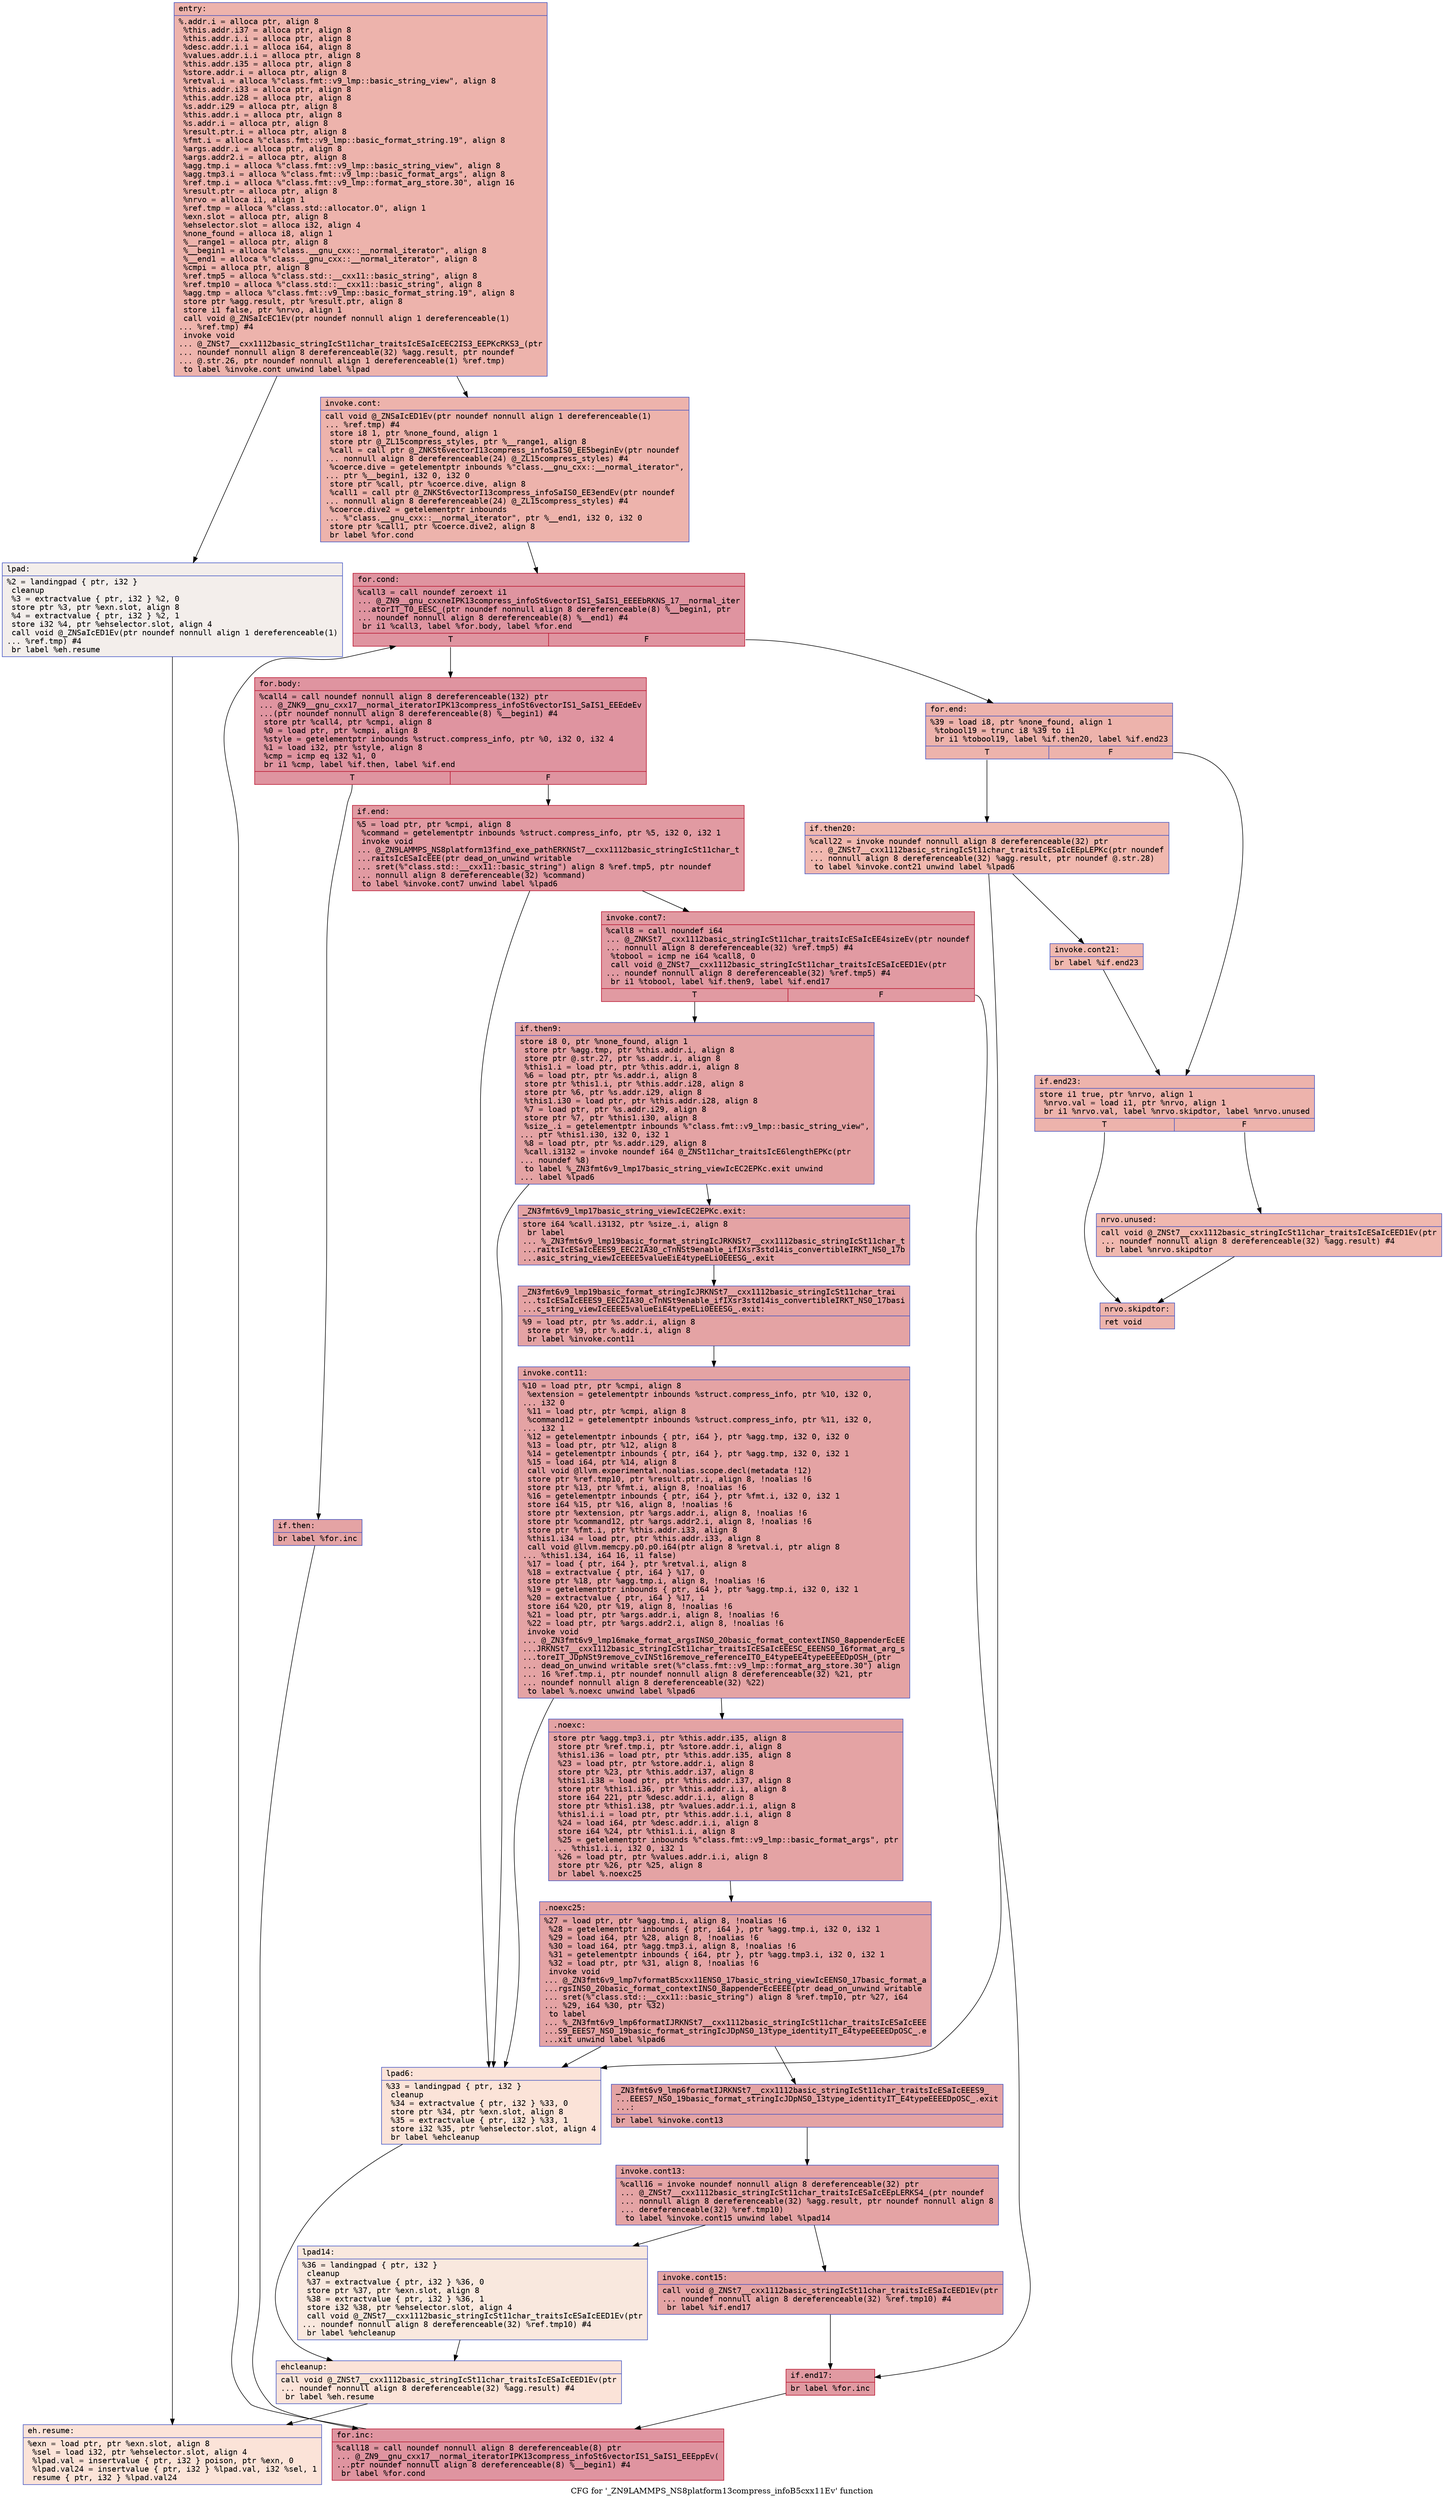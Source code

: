 digraph "CFG for '_ZN9LAMMPS_NS8platform13compress_infoB5cxx11Ev' function" {
	label="CFG for '_ZN9LAMMPS_NS8platform13compress_infoB5cxx11Ev' function";

	Node0x5651cd7b4470 [shape=record,color="#3d50c3ff", style=filled, fillcolor="#d6524470" fontname="Courier",label="{entry:\l|  %.addr.i = alloca ptr, align 8\l  %this.addr.i37 = alloca ptr, align 8\l  %this.addr.i.i = alloca ptr, align 8\l  %desc.addr.i.i = alloca i64, align 8\l  %values.addr.i.i = alloca ptr, align 8\l  %this.addr.i35 = alloca ptr, align 8\l  %store.addr.i = alloca ptr, align 8\l  %retval.i = alloca %\"class.fmt::v9_lmp::basic_string_view\", align 8\l  %this.addr.i33 = alloca ptr, align 8\l  %this.addr.i28 = alloca ptr, align 8\l  %s.addr.i29 = alloca ptr, align 8\l  %this.addr.i = alloca ptr, align 8\l  %s.addr.i = alloca ptr, align 8\l  %result.ptr.i = alloca ptr, align 8\l  %fmt.i = alloca %\"class.fmt::v9_lmp::basic_format_string.19\", align 8\l  %args.addr.i = alloca ptr, align 8\l  %args.addr2.i = alloca ptr, align 8\l  %agg.tmp.i = alloca %\"class.fmt::v9_lmp::basic_string_view\", align 8\l  %agg.tmp3.i = alloca %\"class.fmt::v9_lmp::basic_format_args\", align 8\l  %ref.tmp.i = alloca %\"class.fmt::v9_lmp::format_arg_store.30\", align 16\l  %result.ptr = alloca ptr, align 8\l  %nrvo = alloca i1, align 1\l  %ref.tmp = alloca %\"class.std::allocator.0\", align 1\l  %exn.slot = alloca ptr, align 8\l  %ehselector.slot = alloca i32, align 4\l  %none_found = alloca i8, align 1\l  %__range1 = alloca ptr, align 8\l  %__begin1 = alloca %\"class.__gnu_cxx::__normal_iterator\", align 8\l  %__end1 = alloca %\"class.__gnu_cxx::__normal_iterator\", align 8\l  %cmpi = alloca ptr, align 8\l  %ref.tmp5 = alloca %\"class.std::__cxx11::basic_string\", align 8\l  %ref.tmp10 = alloca %\"class.std::__cxx11::basic_string\", align 8\l  %agg.tmp = alloca %\"class.fmt::v9_lmp::basic_format_string.19\", align 8\l  store ptr %agg.result, ptr %result.ptr, align 8\l  store i1 false, ptr %nrvo, align 1\l  call void @_ZNSaIcEC1Ev(ptr noundef nonnull align 1 dereferenceable(1)\l... %ref.tmp) #4\l  invoke void\l... @_ZNSt7__cxx1112basic_stringIcSt11char_traitsIcESaIcEEC2IS3_EEPKcRKS3_(ptr\l... noundef nonnull align 8 dereferenceable(32) %agg.result, ptr noundef\l... @.str.26, ptr noundef nonnull align 1 dereferenceable(1) %ref.tmp)\l          to label %invoke.cont unwind label %lpad\l}"];
	Node0x5651cd7b4470 -> Node0x5651cd7b5f20[tooltip="entry -> invoke.cont\nProbability 100.00%" ];
	Node0x5651cd7b4470 -> Node0x5651cd7b5fa0[tooltip="entry -> lpad\nProbability 0.00%" ];
	Node0x5651cd7b5f20 [shape=record,color="#3d50c3ff", style=filled, fillcolor="#d6524470" fontname="Courier",label="{invoke.cont:\l|  call void @_ZNSaIcED1Ev(ptr noundef nonnull align 1 dereferenceable(1)\l... %ref.tmp) #4\l  store i8 1, ptr %none_found, align 1\l  store ptr @_ZL15compress_styles, ptr %__range1, align 8\l  %call = call ptr @_ZNKSt6vectorI13compress_infoSaIS0_EE5beginEv(ptr noundef\l... nonnull align 8 dereferenceable(24) @_ZL15compress_styles) #4\l  %coerce.dive = getelementptr inbounds %\"class.__gnu_cxx::__normal_iterator\",\l... ptr %__begin1, i32 0, i32 0\l  store ptr %call, ptr %coerce.dive, align 8\l  %call1 = call ptr @_ZNKSt6vectorI13compress_infoSaIS0_EE3endEv(ptr noundef\l... nonnull align 8 dereferenceable(24) @_ZL15compress_styles) #4\l  %coerce.dive2 = getelementptr inbounds\l... %\"class.__gnu_cxx::__normal_iterator\", ptr %__end1, i32 0, i32 0\l  store ptr %call1, ptr %coerce.dive2, align 8\l  br label %for.cond\l}"];
	Node0x5651cd7b5f20 -> Node0x5651cd7b6b40[tooltip="invoke.cont -> for.cond\nProbability 100.00%" ];
	Node0x5651cd7b6b40 [shape=record,color="#b70d28ff", style=filled, fillcolor="#b70d2870" fontname="Courier",label="{for.cond:\l|  %call3 = call noundef zeroext i1\l... @_ZN9__gnu_cxxneIPK13compress_infoSt6vectorIS1_SaIS1_EEEEbRKNS_17__normal_iter\l...atorIT_T0_EESC_(ptr noundef nonnull align 8 dereferenceable(8) %__begin1, ptr\l... noundef nonnull align 8 dereferenceable(8) %__end1) #4\l  br i1 %call3, label %for.body, label %for.end\l|{<s0>T|<s1>F}}"];
	Node0x5651cd7b6b40:s0 -> Node0x5651cd7b6f30[tooltip="for.cond -> for.body\nProbability 96.88%" ];
	Node0x5651cd7b6b40:s1 -> Node0x5651cd7b7010[tooltip="for.cond -> for.end\nProbability 3.12%" ];
	Node0x5651cd7b6f30 [shape=record,color="#b70d28ff", style=filled, fillcolor="#b70d2870" fontname="Courier",label="{for.body:\l|  %call4 = call noundef nonnull align 8 dereferenceable(132) ptr\l... @_ZNK9__gnu_cxx17__normal_iteratorIPK13compress_infoSt6vectorIS1_SaIS1_EEEdeEv\l...(ptr noundef nonnull align 8 dereferenceable(8) %__begin1) #4\l  store ptr %call4, ptr %cmpi, align 8\l  %0 = load ptr, ptr %cmpi, align 8\l  %style = getelementptr inbounds %struct.compress_info, ptr %0, i32 0, i32 4\l  %1 = load i32, ptr %style, align 8\l  %cmp = icmp eq i32 %1, 0\l  br i1 %cmp, label %if.then, label %if.end\l|{<s0>T|<s1>F}}"];
	Node0x5651cd7b6f30:s0 -> Node0x5651cd7b7710[tooltip="for.body -> if.then\nProbability 37.50%" ];
	Node0x5651cd7b6f30:s1 -> Node0x5651cd7b5420[tooltip="for.body -> if.end\nProbability 62.50%" ];
	Node0x5651cd7b7710 [shape=record,color="#3d50c3ff", style=filled, fillcolor="#c32e3170" fontname="Courier",label="{if.then:\l|  br label %for.inc\l}"];
	Node0x5651cd7b7710 -> Node0x5651cd7b55a0[tooltip="if.then -> for.inc\nProbability 100.00%" ];
	Node0x5651cd7b5fa0 [shape=record,color="#3d50c3ff", style=filled, fillcolor="#e5d8d170" fontname="Courier",label="{lpad:\l|  %2 = landingpad \{ ptr, i32 \}\l          cleanup\l  %3 = extractvalue \{ ptr, i32 \} %2, 0\l  store ptr %3, ptr %exn.slot, align 8\l  %4 = extractvalue \{ ptr, i32 \} %2, 1\l  store i32 %4, ptr %ehselector.slot, align 4\l  call void @_ZNSaIcED1Ev(ptr noundef nonnull align 1 dereferenceable(1)\l... %ref.tmp) #4\l  br label %eh.resume\l}"];
	Node0x5651cd7b5fa0 -> Node0x5651cd7b8080[tooltip="lpad -> eh.resume\nProbability 100.00%" ];
	Node0x5651cd7b5420 [shape=record,color="#b70d28ff", style=filled, fillcolor="#bb1b2c70" fontname="Courier",label="{if.end:\l|  %5 = load ptr, ptr %cmpi, align 8\l  %command = getelementptr inbounds %struct.compress_info, ptr %5, i32 0, i32 1\l  invoke void\l... @_ZN9LAMMPS_NS8platform13find_exe_pathERKNSt7__cxx1112basic_stringIcSt11char_t\l...raitsIcESaIcEEE(ptr dead_on_unwind writable\l... sret(%\"class.std::__cxx11::basic_string\") align 8 %ref.tmp5, ptr noundef\l... nonnull align 8 dereferenceable(32) %command)\l          to label %invoke.cont7 unwind label %lpad6\l}"];
	Node0x5651cd7b5420 -> Node0x5651cd7b8350[tooltip="if.end -> invoke.cont7\nProbability 100.00%" ];
	Node0x5651cd7b5420 -> Node0x5651cd7b83a0[tooltip="if.end -> lpad6\nProbability 0.00%" ];
	Node0x5651cd7b8350 [shape=record,color="#b70d28ff", style=filled, fillcolor="#bb1b2c70" fontname="Courier",label="{invoke.cont7:\l|  %call8 = call noundef i64\l... @_ZNKSt7__cxx1112basic_stringIcSt11char_traitsIcESaIcEE4sizeEv(ptr noundef\l... nonnull align 8 dereferenceable(32) %ref.tmp5) #4\l  %tobool = icmp ne i64 %call8, 0\l  call void @_ZNSt7__cxx1112basic_stringIcSt11char_traitsIcESaIcEED1Ev(ptr\l... noundef nonnull align 8 dereferenceable(32) %ref.tmp5) #4\l  br i1 %tobool, label %if.then9, label %if.end17\l|{<s0>T|<s1>F}}"];
	Node0x5651cd7b8350:s0 -> Node0x5651cd7b8750[tooltip="invoke.cont7 -> if.then9\nProbability 62.50%" ];
	Node0x5651cd7b8350:s1 -> Node0x5651cd7b8bd0[tooltip="invoke.cont7 -> if.end17\nProbability 37.50%" ];
	Node0x5651cd7b8750 [shape=record,color="#3d50c3ff", style=filled, fillcolor="#c32e3170" fontname="Courier",label="{if.then9:\l|  store i8 0, ptr %none_found, align 1\l  store ptr %agg.tmp, ptr %this.addr.i, align 8\l  store ptr @.str.27, ptr %s.addr.i, align 8\l  %this1.i = load ptr, ptr %this.addr.i, align 8\l  %6 = load ptr, ptr %s.addr.i, align 8\l  store ptr %this1.i, ptr %this.addr.i28, align 8\l  store ptr %6, ptr %s.addr.i29, align 8\l  %this1.i30 = load ptr, ptr %this.addr.i28, align 8\l  %7 = load ptr, ptr %s.addr.i29, align 8\l  store ptr %7, ptr %this1.i30, align 8\l  %size_.i = getelementptr inbounds %\"class.fmt::v9_lmp::basic_string_view\",\l... ptr %this1.i30, i32 0, i32 1\l  %8 = load ptr, ptr %s.addr.i29, align 8\l  %call.i3132 = invoke noundef i64 @_ZNSt11char_traitsIcE6lengthEPKc(ptr\l... noundef %8)\l          to label %_ZN3fmt6v9_lmp17basic_string_viewIcEC2EPKc.exit unwind\l... label %lpad6\l}"];
	Node0x5651cd7b8750 -> Node0x5651cd7b94e0[tooltip="if.then9 -> _ZN3fmt6v9_lmp17basic_string_viewIcEC2EPKc.exit\nProbability 100.00%" ];
	Node0x5651cd7b8750 -> Node0x5651cd7b83a0[tooltip="if.then9 -> lpad6\nProbability 0.00%" ];
	Node0x5651cd7b94e0 [shape=record,color="#3d50c3ff", style=filled, fillcolor="#c32e3170" fontname="Courier",label="{_ZN3fmt6v9_lmp17basic_string_viewIcEC2EPKc.exit:\l|  store i64 %call.i3132, ptr %size_.i, align 8\l  br label\l... %_ZN3fmt6v9_lmp19basic_format_stringIcJRKNSt7__cxx1112basic_stringIcSt11char_t\l...raitsIcESaIcEEES9_EEC2IA30_cTnNSt9enable_ifIXsr3std14is_convertibleIRKT_NS0_17b\l...asic_string_viewIcEEEE5valueEiE4typeELi0EEESG_.exit\l}"];
	Node0x5651cd7b94e0 -> Node0x5651cd7b9740[tooltip="_ZN3fmt6v9_lmp17basic_string_viewIcEC2EPKc.exit -> _ZN3fmt6v9_lmp19basic_format_stringIcJRKNSt7__cxx1112basic_stringIcSt11char_traitsIcESaIcEEES9_EEC2IA30_cTnNSt9enable_ifIXsr3std14is_convertibleIRKT_NS0_17basic_string_viewIcEEEE5valueEiE4typeELi0EEESG_.exit\nProbability 100.00%" ];
	Node0x5651cd7b9740 [shape=record,color="#3d50c3ff", style=filled, fillcolor="#c32e3170" fontname="Courier",label="{_ZN3fmt6v9_lmp19basic_format_stringIcJRKNSt7__cxx1112basic_stringIcSt11char_trai\l...tsIcESaIcEEES9_EEC2IA30_cTnNSt9enable_ifIXsr3std14is_convertibleIRKT_NS0_17basi\l...c_string_viewIcEEEE5valueEiE4typeELi0EEESG_.exit:\l|  %9 = load ptr, ptr %s.addr.i, align 8\l  store ptr %9, ptr %.addr.i, align 8\l  br label %invoke.cont11\l}"];
	Node0x5651cd7b9740 -> Node0x5651cd7b99a0[tooltip="_ZN3fmt6v9_lmp19basic_format_stringIcJRKNSt7__cxx1112basic_stringIcSt11char_traitsIcESaIcEEES9_EEC2IA30_cTnNSt9enable_ifIXsr3std14is_convertibleIRKT_NS0_17basic_string_viewIcEEEE5valueEiE4typeELi0EEESG_.exit -> invoke.cont11\nProbability 100.00%" ];
	Node0x5651cd7b99a0 [shape=record,color="#3d50c3ff", style=filled, fillcolor="#c32e3170" fontname="Courier",label="{invoke.cont11:\l|  %10 = load ptr, ptr %cmpi, align 8\l  %extension = getelementptr inbounds %struct.compress_info, ptr %10, i32 0,\l... i32 0\l  %11 = load ptr, ptr %cmpi, align 8\l  %command12 = getelementptr inbounds %struct.compress_info, ptr %11, i32 0,\l... i32 1\l  %12 = getelementptr inbounds \{ ptr, i64 \}, ptr %agg.tmp, i32 0, i32 0\l  %13 = load ptr, ptr %12, align 8\l  %14 = getelementptr inbounds \{ ptr, i64 \}, ptr %agg.tmp, i32 0, i32 1\l  %15 = load i64, ptr %14, align 8\l  call void @llvm.experimental.noalias.scope.decl(metadata !12)\l  store ptr %ref.tmp10, ptr %result.ptr.i, align 8, !noalias !6\l  store ptr %13, ptr %fmt.i, align 8, !noalias !6\l  %16 = getelementptr inbounds \{ ptr, i64 \}, ptr %fmt.i, i32 0, i32 1\l  store i64 %15, ptr %16, align 8, !noalias !6\l  store ptr %extension, ptr %args.addr.i, align 8, !noalias !6\l  store ptr %command12, ptr %args.addr2.i, align 8, !noalias !6\l  store ptr %fmt.i, ptr %this.addr.i33, align 8\l  %this1.i34 = load ptr, ptr %this.addr.i33, align 8\l  call void @llvm.memcpy.p0.p0.i64(ptr align 8 %retval.i, ptr align 8\l... %this1.i34, i64 16, i1 false)\l  %17 = load \{ ptr, i64 \}, ptr %retval.i, align 8\l  %18 = extractvalue \{ ptr, i64 \} %17, 0\l  store ptr %18, ptr %agg.tmp.i, align 8, !noalias !6\l  %19 = getelementptr inbounds \{ ptr, i64 \}, ptr %agg.tmp.i, i32 0, i32 1\l  %20 = extractvalue \{ ptr, i64 \} %17, 1\l  store i64 %20, ptr %19, align 8, !noalias !6\l  %21 = load ptr, ptr %args.addr.i, align 8, !noalias !6\l  %22 = load ptr, ptr %args.addr2.i, align 8, !noalias !6\l  invoke void\l... @_ZN3fmt6v9_lmp16make_format_argsINS0_20basic_format_contextINS0_8appenderEcEE\l...JRKNSt7__cxx1112basic_stringIcSt11char_traitsIcESaIcEEESC_EEENS0_16format_arg_s\l...toreIT_JDpNSt9remove_cvINSt16remove_referenceIT0_E4typeEE4typeEEEEDpOSH_(ptr\l... dead_on_unwind writable sret(%\"class.fmt::v9_lmp::format_arg_store.30\") align\l... 16 %ref.tmp.i, ptr noundef nonnull align 8 dereferenceable(32) %21, ptr\l... noundef nonnull align 8 dereferenceable(32) %22)\l          to label %.noexc unwind label %lpad6\l}"];
	Node0x5651cd7b99a0 -> Node0x5651cd7bb410[tooltip="invoke.cont11 -> .noexc\nProbability 100.00%" ];
	Node0x5651cd7b99a0 -> Node0x5651cd7b83a0[tooltip="invoke.cont11 -> lpad6\nProbability 0.00%" ];
	Node0x5651cd7bb410 [shape=record,color="#3d50c3ff", style=filled, fillcolor="#c32e3170" fontname="Courier",label="{.noexc:\l|  store ptr %agg.tmp3.i, ptr %this.addr.i35, align 8\l  store ptr %ref.tmp.i, ptr %store.addr.i, align 8\l  %this1.i36 = load ptr, ptr %this.addr.i35, align 8\l  %23 = load ptr, ptr %store.addr.i, align 8\l  store ptr %23, ptr %this.addr.i37, align 8\l  %this1.i38 = load ptr, ptr %this.addr.i37, align 8\l  store ptr %this1.i36, ptr %this.addr.i.i, align 8\l  store i64 221, ptr %desc.addr.i.i, align 8\l  store ptr %this1.i38, ptr %values.addr.i.i, align 8\l  %this1.i.i = load ptr, ptr %this.addr.i.i, align 8\l  %24 = load i64, ptr %desc.addr.i.i, align 8\l  store i64 %24, ptr %this1.i.i, align 8\l  %25 = getelementptr inbounds %\"class.fmt::v9_lmp::basic_format_args\", ptr\l... %this1.i.i, i32 0, i32 1\l  %26 = load ptr, ptr %values.addr.i.i, align 8\l  store ptr %26, ptr %25, align 8\l  br label %.noexc25\l}"];
	Node0x5651cd7bb410 -> Node0x5651cd7bc170[tooltip=".noexc -> .noexc25\nProbability 100.00%" ];
	Node0x5651cd7bc170 [shape=record,color="#3d50c3ff", style=filled, fillcolor="#c32e3170" fontname="Courier",label="{.noexc25:\l|  %27 = load ptr, ptr %agg.tmp.i, align 8, !noalias !6\l  %28 = getelementptr inbounds \{ ptr, i64 \}, ptr %agg.tmp.i, i32 0, i32 1\l  %29 = load i64, ptr %28, align 8, !noalias !6\l  %30 = load i64, ptr %agg.tmp3.i, align 8, !noalias !6\l  %31 = getelementptr inbounds \{ i64, ptr \}, ptr %agg.tmp3.i, i32 0, i32 1\l  %32 = load ptr, ptr %31, align 8, !noalias !6\l  invoke void\l... @_ZN3fmt6v9_lmp7vformatB5cxx11ENS0_17basic_string_viewIcEENS0_17basic_format_a\l...rgsINS0_20basic_format_contextINS0_8appenderEcEEEE(ptr dead_on_unwind writable\l... sret(%\"class.std::__cxx11::basic_string\") align 8 %ref.tmp10, ptr %27, i64\l... %29, i64 %30, ptr %32)\l          to label\l... %_ZN3fmt6v9_lmp6formatIJRKNSt7__cxx1112basic_stringIcSt11char_traitsIcESaIcEEE\l...S9_EEES7_NS0_19basic_format_stringIcJDpNS0_13type_identityIT_E4typeEEEEDpOSC_.e\l...xit unwind label %lpad6\l}"];
	Node0x5651cd7bc170 -> Node0x5651cd7bc6f0[tooltip=".noexc25 -> _ZN3fmt6v9_lmp6formatIJRKNSt7__cxx1112basic_stringIcSt11char_traitsIcESaIcEEES9_EEES7_NS0_19basic_format_stringIcJDpNS0_13type_identityIT_E4typeEEEEDpOSC_.exit\nProbability 100.00%" ];
	Node0x5651cd7bc170 -> Node0x5651cd7b83a0[tooltip=".noexc25 -> lpad6\nProbability 0.00%" ];
	Node0x5651cd7bc6f0 [shape=record,color="#3d50c3ff", style=filled, fillcolor="#c32e3170" fontname="Courier",label="{_ZN3fmt6v9_lmp6formatIJRKNSt7__cxx1112basic_stringIcSt11char_traitsIcESaIcEEES9_\l...EEES7_NS0_19basic_format_stringIcJDpNS0_13type_identityIT_E4typeEEEEDpOSC_.exit\l...:\l|  br label %invoke.cont13\l}"];
	Node0x5651cd7bc6f0 -> Node0x5651cd7bcbd0[tooltip="_ZN3fmt6v9_lmp6formatIJRKNSt7__cxx1112basic_stringIcSt11char_traitsIcESaIcEEES9_EEES7_NS0_19basic_format_stringIcJDpNS0_13type_identityIT_E4typeEEEEDpOSC_.exit -> invoke.cont13\nProbability 100.00%" ];
	Node0x5651cd7bcbd0 [shape=record,color="#3d50c3ff", style=filled, fillcolor="#c32e3170" fontname="Courier",label="{invoke.cont13:\l|  %call16 = invoke noundef nonnull align 8 dereferenceable(32) ptr\l... @_ZNSt7__cxx1112basic_stringIcSt11char_traitsIcESaIcEEpLERKS4_(ptr noundef\l... nonnull align 8 dereferenceable(32) %agg.result, ptr noundef nonnull align 8\l... dereferenceable(32) %ref.tmp10)\l          to label %invoke.cont15 unwind label %lpad14\l}"];
	Node0x5651cd7bcbd0 -> Node0x5651cd7bcce0[tooltip="invoke.cont13 -> invoke.cont15\nProbability 100.00%" ];
	Node0x5651cd7bcbd0 -> Node0x5651cd7bcd60[tooltip="invoke.cont13 -> lpad14\nProbability 0.00%" ];
	Node0x5651cd7bcce0 [shape=record,color="#3d50c3ff", style=filled, fillcolor="#c32e3170" fontname="Courier",label="{invoke.cont15:\l|  call void @_ZNSt7__cxx1112basic_stringIcSt11char_traitsIcESaIcEED1Ev(ptr\l... noundef nonnull align 8 dereferenceable(32) %ref.tmp10) #4\l  br label %if.end17\l}"];
	Node0x5651cd7bcce0 -> Node0x5651cd7b8bd0[tooltip="invoke.cont15 -> if.end17\nProbability 100.00%" ];
	Node0x5651cd7b83a0 [shape=record,color="#3d50c3ff", style=filled, fillcolor="#f6bfa670" fontname="Courier",label="{lpad6:\l|  %33 = landingpad \{ ptr, i32 \}\l          cleanup\l  %34 = extractvalue \{ ptr, i32 \} %33, 0\l  store ptr %34, ptr %exn.slot, align 8\l  %35 = extractvalue \{ ptr, i32 \} %33, 1\l  store i32 %35, ptr %ehselector.slot, align 4\l  br label %ehcleanup\l}"];
	Node0x5651cd7b83a0 -> Node0x5651cd7bcc90[tooltip="lpad6 -> ehcleanup\nProbability 100.00%" ];
	Node0x5651cd7bcd60 [shape=record,color="#3d50c3ff", style=filled, fillcolor="#f2cab570" fontname="Courier",label="{lpad14:\l|  %36 = landingpad \{ ptr, i32 \}\l          cleanup\l  %37 = extractvalue \{ ptr, i32 \} %36, 0\l  store ptr %37, ptr %exn.slot, align 8\l  %38 = extractvalue \{ ptr, i32 \} %36, 1\l  store i32 %38, ptr %ehselector.slot, align 4\l  call void @_ZNSt7__cxx1112basic_stringIcSt11char_traitsIcESaIcEED1Ev(ptr\l... noundef nonnull align 8 dereferenceable(32) %ref.tmp10) #4\l  br label %ehcleanup\l}"];
	Node0x5651cd7bcd60 -> Node0x5651cd7bcc90[tooltip="lpad14 -> ehcleanup\nProbability 100.00%" ];
	Node0x5651cd7b8bd0 [shape=record,color="#b70d28ff", style=filled, fillcolor="#bb1b2c70" fontname="Courier",label="{if.end17:\l|  br label %for.inc\l}"];
	Node0x5651cd7b8bd0 -> Node0x5651cd7b55a0[tooltip="if.end17 -> for.inc\nProbability 100.00%" ];
	Node0x5651cd7b55a0 [shape=record,color="#b70d28ff", style=filled, fillcolor="#b70d2870" fontname="Courier",label="{for.inc:\l|  %call18 = call noundef nonnull align 8 dereferenceable(8) ptr\l... @_ZN9__gnu_cxx17__normal_iteratorIPK13compress_infoSt6vectorIS1_SaIS1_EEEppEv(\l...ptr noundef nonnull align 8 dereferenceable(8) %__begin1) #4\l  br label %for.cond\l}"];
	Node0x5651cd7b55a0 -> Node0x5651cd7b6b40[tooltip="for.inc -> for.cond\nProbability 100.00%" ];
	Node0x5651cd7b7010 [shape=record,color="#3d50c3ff", style=filled, fillcolor="#d6524470" fontname="Courier",label="{for.end:\l|  %39 = load i8, ptr %none_found, align 1\l  %tobool19 = trunc i8 %39 to i1\l  br i1 %tobool19, label %if.then20, label %if.end23\l|{<s0>T|<s1>F}}"];
	Node0x5651cd7b7010:s0 -> Node0x5651cd7bdaf0[tooltip="for.end -> if.then20\nProbability 50.00%" ];
	Node0x5651cd7b7010:s1 -> Node0x5651cd7bdb70[tooltip="for.end -> if.end23\nProbability 50.00%" ];
	Node0x5651cd7bdaf0 [shape=record,color="#3d50c3ff", style=filled, fillcolor="#dc5d4a70" fontname="Courier",label="{if.then20:\l|  %call22 = invoke noundef nonnull align 8 dereferenceable(32) ptr\l... @_ZNSt7__cxx1112basic_stringIcSt11char_traitsIcESaIcEEpLEPKc(ptr noundef\l... nonnull align 8 dereferenceable(32) %agg.result, ptr noundef @.str.28)\l          to label %invoke.cont21 unwind label %lpad6\l}"];
	Node0x5651cd7bdaf0 -> Node0x5651cd7bdc40[tooltip="if.then20 -> invoke.cont21\nProbability 100.00%" ];
	Node0x5651cd7bdaf0 -> Node0x5651cd7b83a0[tooltip="if.then20 -> lpad6\nProbability 0.00%" ];
	Node0x5651cd7bdc40 [shape=record,color="#3d50c3ff", style=filled, fillcolor="#dc5d4a70" fontname="Courier",label="{invoke.cont21:\l|  br label %if.end23\l}"];
	Node0x5651cd7bdc40 -> Node0x5651cd7bdb70[tooltip="invoke.cont21 -> if.end23\nProbability 100.00%" ];
	Node0x5651cd7bdb70 [shape=record,color="#3d50c3ff", style=filled, fillcolor="#d6524470" fontname="Courier",label="{if.end23:\l|  store i1 true, ptr %nrvo, align 1\l  %nrvo.val = load i1, ptr %nrvo, align 1\l  br i1 %nrvo.val, label %nrvo.skipdtor, label %nrvo.unused\l|{<s0>T|<s1>F}}"];
	Node0x5651cd7bdb70:s0 -> Node0x5651cd7bdbf0[tooltip="if.end23 -> nrvo.skipdtor\nProbability 50.00%" ];
	Node0x5651cd7bdb70:s1 -> Node0x5651cd7be170[tooltip="if.end23 -> nrvo.unused\nProbability 50.00%" ];
	Node0x5651cd7be170 [shape=record,color="#3d50c3ff", style=filled, fillcolor="#dc5d4a70" fontname="Courier",label="{nrvo.unused:\l|  call void @_ZNSt7__cxx1112basic_stringIcSt11char_traitsIcESaIcEED1Ev(ptr\l... noundef nonnull align 8 dereferenceable(32) %agg.result) #4\l  br label %nrvo.skipdtor\l}"];
	Node0x5651cd7be170 -> Node0x5651cd7bdbf0[tooltip="nrvo.unused -> nrvo.skipdtor\nProbability 100.00%" ];
	Node0x5651cd7bdbf0 [shape=record,color="#3d50c3ff", style=filled, fillcolor="#d6524470" fontname="Courier",label="{nrvo.skipdtor:\l|  ret void\l}"];
	Node0x5651cd7bcc90 [shape=record,color="#3d50c3ff", style=filled, fillcolor="#f6bfa670" fontname="Courier",label="{ehcleanup:\l|  call void @_ZNSt7__cxx1112basic_stringIcSt11char_traitsIcESaIcEED1Ev(ptr\l... noundef nonnull align 8 dereferenceable(32) %agg.result) #4\l  br label %eh.resume\l}"];
	Node0x5651cd7bcc90 -> Node0x5651cd7b8080[tooltip="ehcleanup -> eh.resume\nProbability 100.00%" ];
	Node0x5651cd7b8080 [shape=record,color="#3d50c3ff", style=filled, fillcolor="#f6bfa670" fontname="Courier",label="{eh.resume:\l|  %exn = load ptr, ptr %exn.slot, align 8\l  %sel = load i32, ptr %ehselector.slot, align 4\l  %lpad.val = insertvalue \{ ptr, i32 \} poison, ptr %exn, 0\l  %lpad.val24 = insertvalue \{ ptr, i32 \} %lpad.val, i32 %sel, 1\l  resume \{ ptr, i32 \} %lpad.val24\l}"];
}
